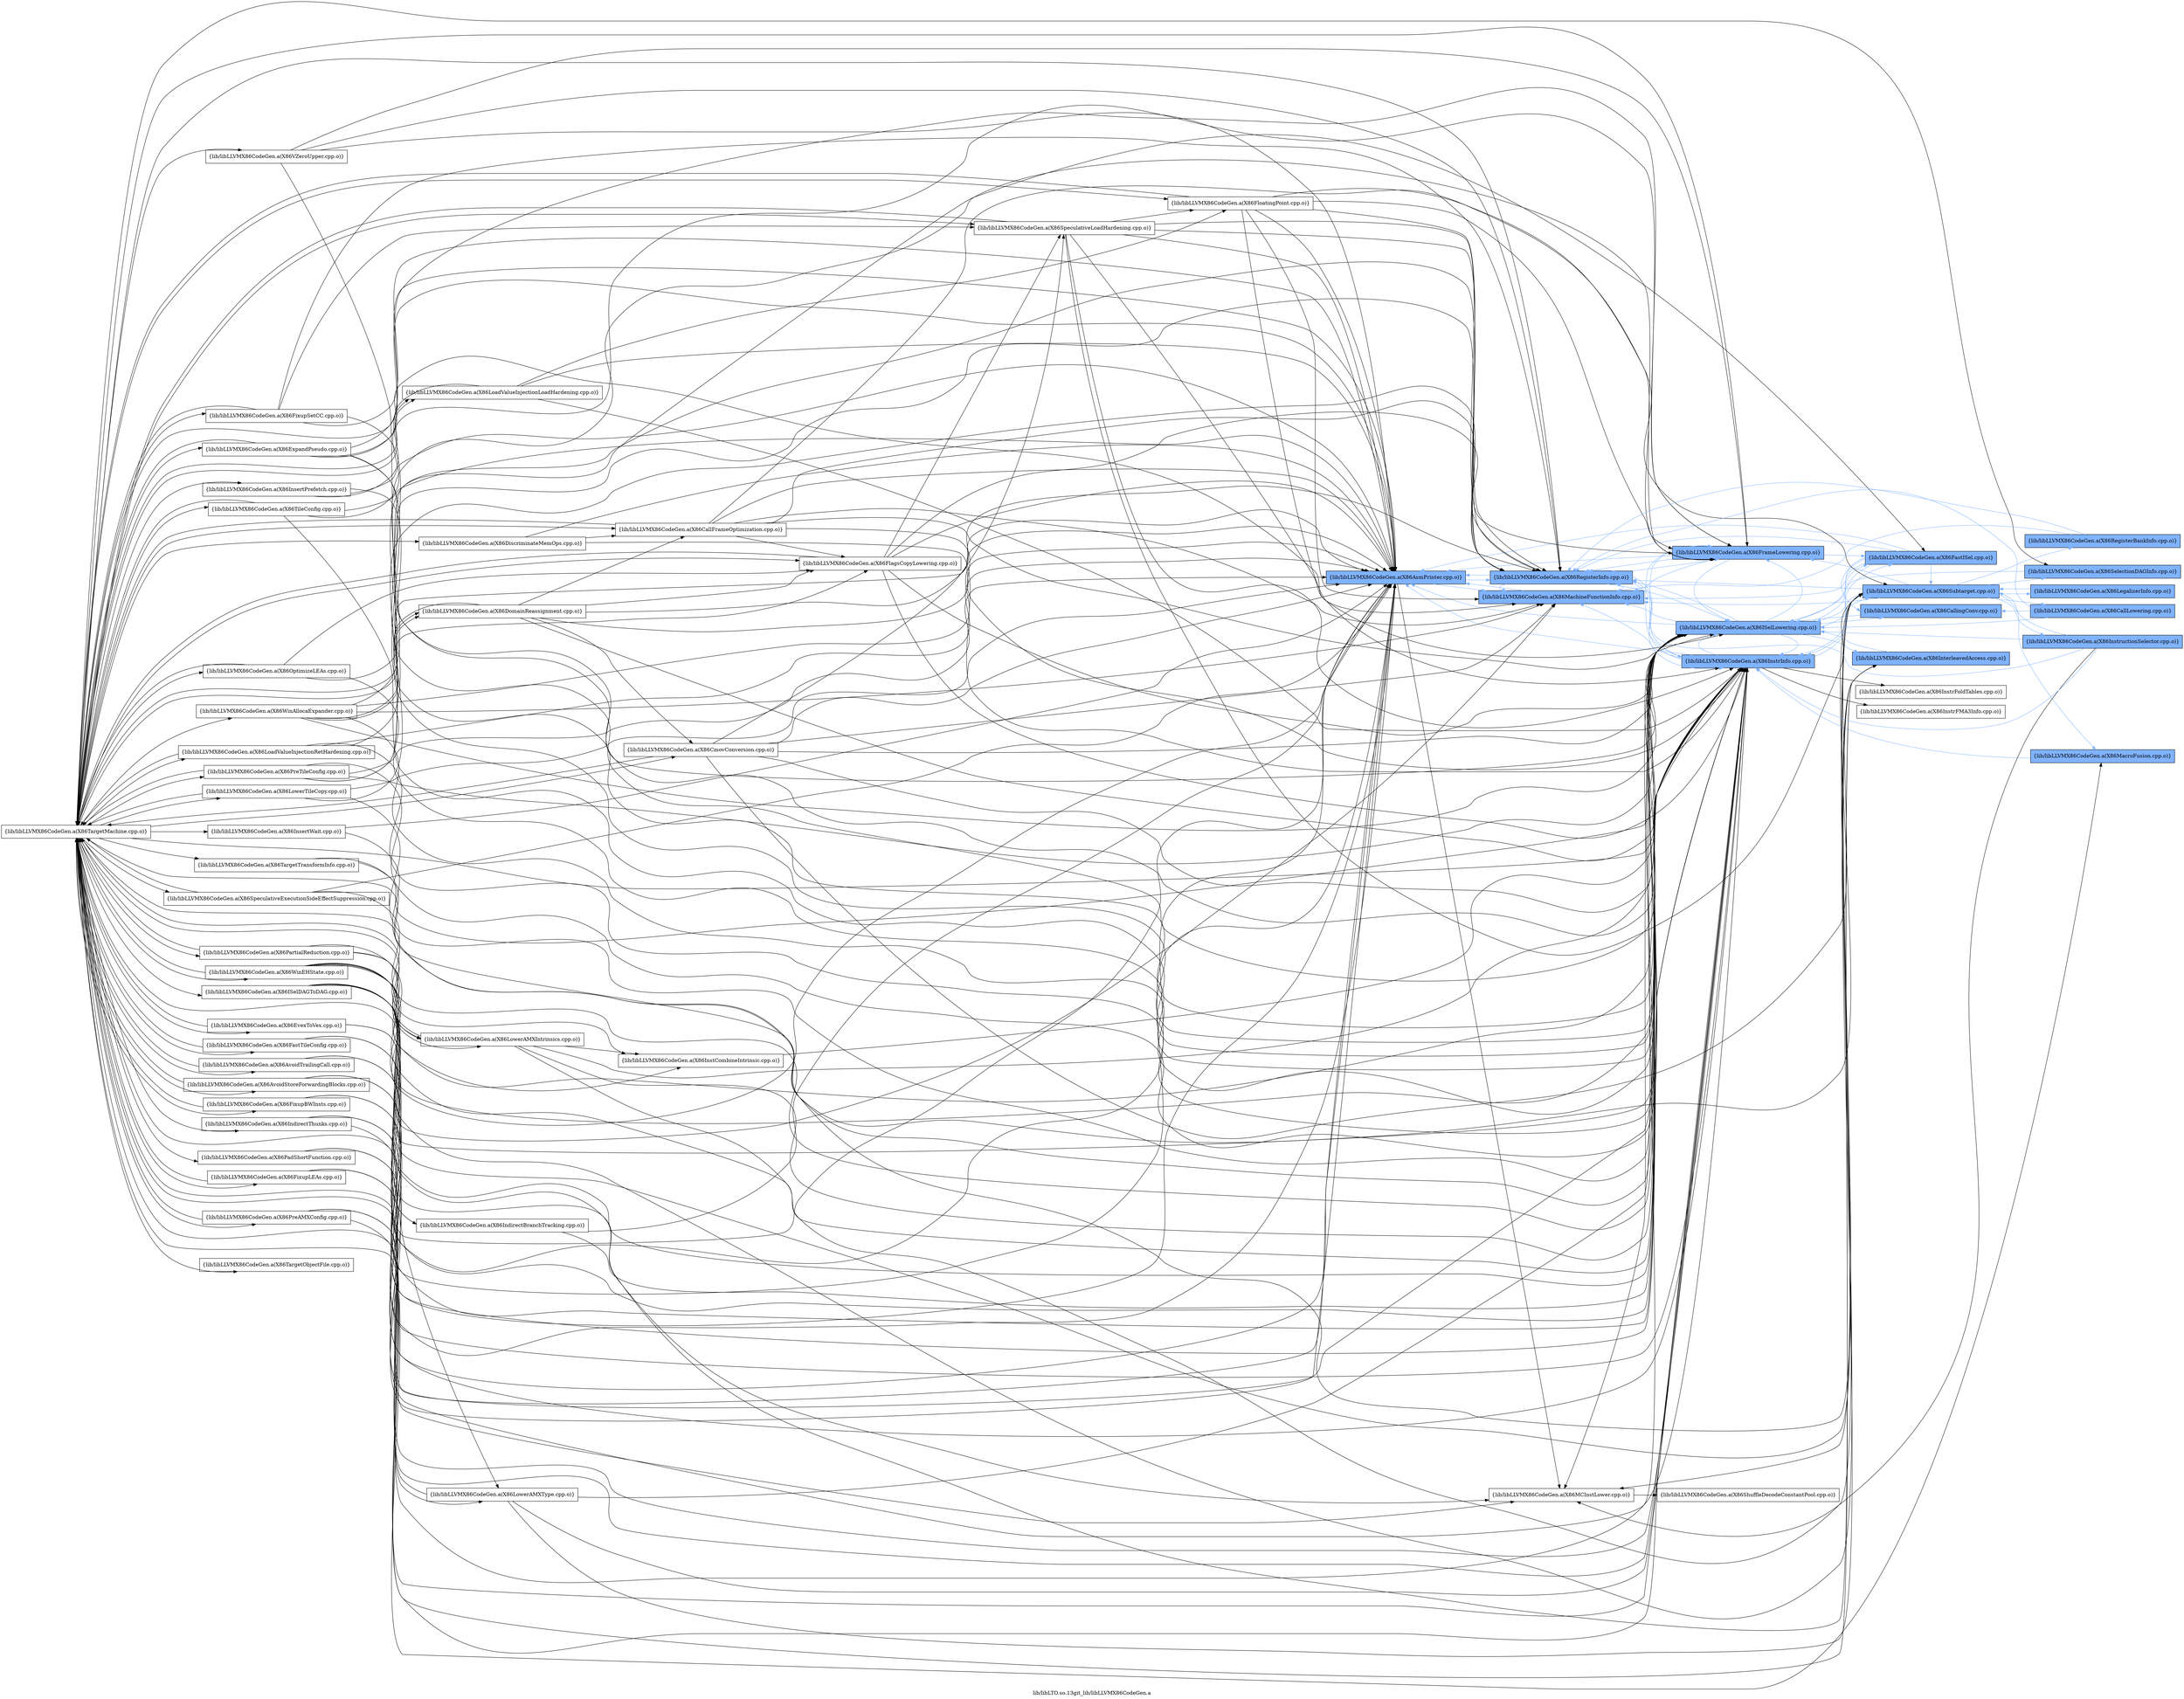 digraph "lib/libLTO.so.13git_lib/libLLVMX86CodeGen.a" {
	label="lib/libLTO.so.13git_lib/libLLVMX86CodeGen.a";
	rankdir=LR;
	{ rank=same; Node0x55881015bb48;  }
	{ rank=same; Node0x55881015be18; Node0x55881015c278; Node0x55881015d358;  }
	{ rank=same; Node0x55881014fd98; Node0x55881014e678; Node0x55881014f528; Node0x55881014dfe8;  }
	{ rank=same; Node0x55881014f258; Node0x558810151558; Node0x5588101519b8; Node0x558810150108; Node0x55881014d368; Node0x55881014e2b8;  }

	Node0x55881015bb48 [shape=record,shape=box,group=1,style=filled,fillcolor="0.600000 0.5 1",label="{lib/libLLVMX86CodeGen.a(X86AsmPrinter.cpp.o)}"];
	Node0x55881015bb48 -> Node0x55881015be18;
	Node0x55881015bb48 -> Node0x55881015c278[color="0.600000 0.5 1"];
	Node0x55881015bb48 -> Node0x55881015d358[color="0.600000 0.5 1"];
	Node0x558810158e48 [shape=record,shape=box,group=0,label="{lib/libLLVMX86CodeGen.a(X86TargetMachine.cpp.o)}"];
	Node0x558810158e48 -> Node0x55881015bb48;
	Node0x558810158e48 -> Node0x55881015be18;
	Node0x558810158e48 -> Node0x55881015d358;
	Node0x558810158e48 -> Node0x558810160328;
	Node0x558810158e48 -> Node0x558810160238;
	Node0x558810158e48 -> Node0x55881015f518;
	Node0x558810158e48 -> Node0x55881015f338;
	Node0x558810158e48 -> Node0x558810163758;
	Node0x558810158e48 -> Node0x558810163488;
	Node0x558810158e48 -> Node0x558810162d08;
	Node0x558810158e48 -> Node0x558810162588;
	Node0x558810158e48 -> Node0x558810161db8;
	Node0x558810158e48 -> Node0x558810161458;
	Node0x558810158e48 -> Node0x558810165eb8;
	Node0x558810158e48 -> Node0x55881014e678;
	Node0x558810158e48 -> Node0x55881014f528;
	Node0x558810158e48 -> Node0x55881014dfe8;
	Node0x558810158e48 -> Node0x558810150108;
	Node0x558810158e48 -> Node0x558810150d88;
	Node0x558810158e48 -> Node0x558810158678;
	Node0x558810158e48 -> Node0x5588101581c8;
	Node0x558810158e48 -> Node0x558810157548;
	Node0x558810158e48 -> Node0x558810157a98;
	Node0x558810158e48 -> Node0x55881015bdc8;
	Node0x558810158e48 -> Node0x55881015b0a8;
	Node0x558810158e48 -> Node0x558810162da8;
	Node0x558810158e48 -> Node0x5588101625d8;
	Node0x558810158e48 -> Node0x558810163438;
	Node0x558810158e48 -> Node0x558810161818;
	Node0x558810158e48 -> Node0x558810162538;
	Node0x558810158e48 -> Node0x558810161e08;
	Node0x558810158e48 -> Node0x558810142c88;
	Node0x558810158e48 -> Node0x558810142008;
	Node0x558810158e48 -> Node0x558810142698;
	Node0x558810158e48 -> Node0x558810141ab8;
	Node0x558810158e48 -> Node0x558810140c58;
	Node0x558810158e48 -> Node0x55881013fee8;
	Node0x558810158e48 -> Node0x55881013f128;
	Node0x558810158e48 -> Node0x55881013ee58;
	Node0x558810158e48 -> Node0x55881013e278;
	Node0x558810158e48 -> Node0x558810143098;
	Node0x558810158e48 -> Node0x558810142b48;
	Node0x558810158e48 -> Node0x558810141ec8;
	Node0x558810158e48 -> Node0x558810141c48;
	Node0x558810158e48 -> Node0x558810140fc8;
	Node0x558810158e48 -> Node0x558810140d98;
	Node0x558810158e48 -> Node0x5588101452f8;
	Node0x55881015be18 [shape=record,shape=box,group=0,label="{lib/libLLVMX86CodeGen.a(X86MCInstLower.cpp.o)}"];
	Node0x55881015be18 -> Node0x55881014fd98;
	Node0x55881015c278 [shape=record,shape=box,group=1,style=filled,fillcolor="0.600000 0.5 1",label="{lib/libLLVMX86CodeGen.a(X86MachineFunctionInfo.cpp.o)}"];
	Node0x55881015c278 -> Node0x55881015bb48[color="0.600000 0.5 1"];
	Node0x55881015c278 -> Node0x55881015d358[color="0.600000 0.5 1"];
	Node0x55881015d358 [shape=record,shape=box,group=1,style=filled,fillcolor="0.600000 0.5 1",label="{lib/libLLVMX86CodeGen.a(X86RegisterInfo.cpp.o)}"];
	Node0x55881015d358 -> Node0x55881015bb48[color="0.600000 0.5 1"];
	Node0x55881015d358 -> Node0x55881015c278[color="0.600000 0.5 1"];
	Node0x55881015d358 -> Node0x55881014e678[color="0.600000 0.5 1"];
	Node0x55881015d358 -> Node0x55881014f528[color="0.600000 0.5 1"];
	Node0x55881015d358 -> Node0x55881014dfe8[color="0.600000 0.5 1"];
	Node0x55881014fd98 [shape=record,shape=box,group=0,label="{lib/libLLVMX86CodeGen.a(X86ShuffleDecodeConstantPool.cpp.o)}"];
	Node0x55881014e678 [shape=record,shape=box,group=1,style=filled,fillcolor="0.600000 0.5 1",label="{lib/libLLVMX86CodeGen.a(X86ISelLowering.cpp.o)}"];
	Node0x55881014e678 -> Node0x55881015bb48[color="0.600000 0.5 1"];
	Node0x55881014e678 -> Node0x55881015be18;
	Node0x55881014e678 -> Node0x55881015c278[color="0.600000 0.5 1"];
	Node0x55881014e678 -> Node0x55881015d358[color="0.600000 0.5 1"];
	Node0x55881014e678 -> Node0x55881014f258[color="0.600000 0.5 1"];
	Node0x55881014e678 -> Node0x55881014f528[color="0.600000 0.5 1"];
	Node0x55881014e678 -> Node0x55881014dfe8[color="0.600000 0.5 1"];
	Node0x55881014e678 -> Node0x558810151558[color="0.600000 0.5 1"];
	Node0x55881014e678 -> Node0x5588101519b8[color="0.600000 0.5 1"];
	Node0x55881014e678 -> Node0x558810150108[color="0.600000 0.5 1"];
	Node0x55881014f528 [shape=record,shape=box,group=1,style=filled,fillcolor="0.600000 0.5 1",label="{lib/libLLVMX86CodeGen.a(X86InstrInfo.cpp.o)}"];
	Node0x55881014f528 -> Node0x55881015bb48[color="0.600000 0.5 1"];
	Node0x55881014f528 -> Node0x55881015c278[color="0.600000 0.5 1"];
	Node0x55881014f528 -> Node0x55881015d358[color="0.600000 0.5 1"];
	Node0x55881014f528 -> Node0x55881014e678[color="0.600000 0.5 1"];
	Node0x55881014f528 -> Node0x55881014f258[color="0.600000 0.5 1"];
	Node0x55881014f528 -> Node0x55881014d368;
	Node0x55881014f528 -> Node0x55881014dfe8[color="0.600000 0.5 1"];
	Node0x55881014f528 -> Node0x55881014e2b8;
	Node0x55881014dfe8 [shape=record,shape=box,group=1,style=filled,fillcolor="0.600000 0.5 1",label="{lib/libLLVMX86CodeGen.a(X86FrameLowering.cpp.o)}"];
	Node0x55881014dfe8 -> Node0x55881015bb48[color="0.600000 0.5 1"];
	Node0x55881014dfe8 -> Node0x55881015c278[color="0.600000 0.5 1"];
	Node0x55881014dfe8 -> Node0x55881015d358[color="0.600000 0.5 1"];
	Node0x55881014dfe8 -> Node0x55881014e678[color="0.600000 0.5 1"];
	Node0x55881014dfe8 -> Node0x55881014f258[color="0.600000 0.5 1"];
	Node0x55881014dfe8 -> Node0x55881014f528[color="0.600000 0.5 1"];
	Node0x55881014f258 [shape=record,shape=box,group=1,style=filled,fillcolor="0.600000 0.5 1",label="{lib/libLLVMX86CodeGen.a(X86FastISel.cpp.o)}"];
	Node0x55881014f258 -> Node0x55881015bb48[color="0.600000 0.5 1"];
	Node0x55881014f258 -> Node0x55881015c278[color="0.600000 0.5 1"];
	Node0x55881014f258 -> Node0x55881015d358[color="0.600000 0.5 1"];
	Node0x55881014f258 -> Node0x55881014e678[color="0.600000 0.5 1"];
	Node0x55881014f258 -> Node0x55881014f528[color="0.600000 0.5 1"];
	Node0x55881014f258 -> Node0x558810151558[color="0.600000 0.5 1"];
	Node0x55881014f258 -> Node0x558810150108[color="0.600000 0.5 1"];
	Node0x558810151558 [shape=record,shape=box,group=1,style=filled,fillcolor="0.600000 0.5 1",label="{lib/libLLVMX86CodeGen.a(X86CallingConv.cpp.o)}"];
	Node0x558810151558 -> Node0x55881014e678[color="0.600000 0.5 1"];
	Node0x5588101519b8 [shape=record,shape=box,group=1,style=filled,fillcolor="0.600000 0.5 1",label="{lib/libLLVMX86CodeGen.a(X86InterleavedAccess.cpp.o)}"];
	Node0x5588101519b8 -> Node0x55881014e678[color="0.600000 0.5 1"];
	Node0x558810150108 [shape=record,shape=box,group=1,style=filled,fillcolor="0.600000 0.5 1",label="{lib/libLLVMX86CodeGen.a(X86Subtarget.cpp.o)}"];
	Node0x558810150108 -> Node0x55881015be18;
	Node0x558810150108 -> Node0x55881015c278[color="0.600000 0.5 1"];
	Node0x558810150108 -> Node0x55881015d358[color="0.600000 0.5 1"];
	Node0x558810150108 -> Node0x55881014e678[color="0.600000 0.5 1"];
	Node0x558810150108 -> Node0x55881014f528[color="0.600000 0.5 1"];
	Node0x558810150108 -> Node0x55881014dfe8[color="0.600000 0.5 1"];
	Node0x558810150108 -> Node0x558810150d88[color="0.600000 0.5 1"];
	Node0x558810150108 -> Node0x55881014b1a8[color="0.600000 0.5 1"];
	Node0x558810150108 -> Node0x55881014a9d8[color="0.600000 0.5 1"];
	Node0x558810150108 -> Node0x55881014b6f8[color="0.600000 0.5 1"];
	Node0x558810150108 -> Node0x558810159398[color="0.600000 0.5 1"];
	Node0x558810150108 -> Node0x558810158678[color="0.600000 0.5 1"];
	Node0x55881014d368 [shape=record,shape=box,group=0,label="{lib/libLLVMX86CodeGen.a(X86InstrFoldTables.cpp.o)}"];
	Node0x55881014e2b8 [shape=record,shape=box,group=0,label="{lib/libLLVMX86CodeGen.a(X86InstrFMA3Info.cpp.o)}"];
	Node0x558810150d88 [shape=record,shape=box,group=1,style=filled,fillcolor="0.600000 0.5 1",label="{lib/libLLVMX86CodeGen.a(X86SelectionDAGInfo.cpp.o)}"];
	Node0x558810150d88 -> Node0x55881014e678[color="0.600000 0.5 1"];
	Node0x55881014b1a8 [shape=record,shape=box,group=1,style=filled,fillcolor="0.600000 0.5 1",label="{lib/libLLVMX86CodeGen.a(X86CallLowering.cpp.o)}"];
	Node0x55881014b1a8 -> Node0x55881015d358[color="0.600000 0.5 1"];
	Node0x55881014b1a8 -> Node0x55881014e678[color="0.600000 0.5 1"];
	Node0x55881014b1a8 -> Node0x558810151558[color="0.600000 0.5 1"];
	Node0x55881014a9d8 [shape=record,shape=box,group=1,style=filled,fillcolor="0.600000 0.5 1",label="{lib/libLLVMX86CodeGen.a(X86LegalizerInfo.cpp.o)}"];
	Node0x55881014a9d8 -> Node0x558810150108[color="0.600000 0.5 1"];
	Node0x55881014b6f8 [shape=record,shape=box,group=1,style=filled,fillcolor="0.600000 0.5 1",label="{lib/libLLVMX86CodeGen.a(X86RegisterBankInfo.cpp.o)}"];
	Node0x55881014b6f8 -> Node0x55881015c278[color="0.600000 0.5 1"];
	Node0x55881014b6f8 -> Node0x55881015d358[color="0.600000 0.5 1"];
	Node0x558810159398 [shape=record,shape=box,group=1,style=filled,fillcolor="0.600000 0.5 1",label="{lib/libLLVMX86CodeGen.a(X86InstructionSelector.cpp.o)}"];
	Node0x558810159398 -> Node0x55881015be18;
	Node0x558810159398 -> Node0x55881015d358[color="0.600000 0.5 1"];
	Node0x558810159398 -> Node0x55881014e678[color="0.600000 0.5 1"];
	Node0x558810159398 -> Node0x55881014f528[color="0.600000 0.5 1"];
	Node0x558810159398 -> Node0x558810150108[color="0.600000 0.5 1"];
	Node0x558810158678 [shape=record,shape=box,group=1,style=filled,fillcolor="0.600000 0.5 1",label="{lib/libLLVMX86CodeGen.a(X86MacroFusion.cpp.o)}"];
	Node0x558810158678 -> Node0x55881014f528[color="0.600000 0.5 1"];
	Node0x558810160328 [shape=record,shape=box,group=0,label="{lib/libLLVMX86CodeGen.a(X86ExpandPseudo.cpp.o)}"];
	Node0x558810160328 -> Node0x55881015bb48;
	Node0x558810160328 -> Node0x55881015c278;
	Node0x558810160328 -> Node0x55881014e678;
	Node0x558810160328 -> Node0x55881014f528;
	Node0x558810160328 -> Node0x55881014dfe8;
	Node0x558810160328 -> Node0x558810158e48;
	Node0x558810160238 [shape=record,shape=box,group=0,label="{lib/libLLVMX86CodeGen.a(X86LowerTileCopy.cpp.o)}"];
	Node0x558810160238 -> Node0x55881015bb48;
	Node0x558810160238 -> Node0x55881015d358;
	Node0x558810160238 -> Node0x55881014f528;
	Node0x558810160238 -> Node0x558810158e48;
	Node0x55881015f518 [shape=record,shape=box,group=0,label="{lib/libLLVMX86CodeGen.a(X86FloatingPoint.cpp.o)}"];
	Node0x55881015f518 -> Node0x55881015bb48;
	Node0x55881015f518 -> Node0x55881015c278;
	Node0x55881015f518 -> Node0x55881015d358;
	Node0x55881015f518 -> Node0x55881014f528;
	Node0x55881015f518 -> Node0x55881014dfe8;
	Node0x55881015f518 -> Node0x558810150108;
	Node0x55881015f518 -> Node0x558810158e48;
	Node0x55881015f338 [shape=record,shape=box,group=0,label="{lib/libLLVMX86CodeGen.a(X86LoadValueInjectionLoadHardening.cpp.o)}"];
	Node0x55881015f338 -> Node0x55881015bb48;
	Node0x55881015f338 -> Node0x55881015f518;
	Node0x55881015f338 -> Node0x55881014f528;
	Node0x55881015f338 -> Node0x558810158e48;
	Node0x558810163758 [shape=record,shape=box,group=0,label="{lib/libLLVMX86CodeGen.a(X86FastTileConfig.cpp.o)}"];
	Node0x558810163758 -> Node0x55881015bb48;
	Node0x558810163758 -> Node0x55881014f528;
	Node0x558810163758 -> Node0x558810158e48;
	Node0x558810163488 [shape=record,shape=box,group=0,label="{lib/libLLVMX86CodeGen.a(X86TileConfig.cpp.o)}"];
	Node0x558810163488 -> Node0x55881015bb48;
	Node0x558810163488 -> Node0x55881014f528;
	Node0x558810163488 -> Node0x55881014dfe8;
	Node0x558810163488 -> Node0x558810158e48;
	Node0x558810162d08 [shape=record,shape=box,group=0,label="{lib/libLLVMX86CodeGen.a(X86SpeculativeLoadHardening.cpp.o)}"];
	Node0x558810162d08 -> Node0x55881015bb48;
	Node0x558810162d08 -> Node0x55881015d358;
	Node0x558810162d08 -> Node0x55881015f518;
	Node0x558810162d08 -> Node0x55881014e678;
	Node0x558810162d08 -> Node0x55881014f528;
	Node0x558810162d08 -> Node0x55881014dfe8;
	Node0x558810162d08 -> Node0x558810150108;
	Node0x558810162d08 -> Node0x558810158e48;
	Node0x558810162588 [shape=record,shape=box,group=0,label="{lib/libLLVMX86CodeGen.a(X86FlagsCopyLowering.cpp.o)}"];
	Node0x558810162588 -> Node0x55881015bb48;
	Node0x558810162588 -> Node0x55881015d358;
	Node0x558810162588 -> Node0x558810162d08;
	Node0x558810162588 -> Node0x55881014e678;
	Node0x558810162588 -> Node0x55881014f528;
	Node0x558810162588 -> Node0x558810158e48;
	Node0x558810161db8 [shape=record,shape=box,group=0,label="{lib/libLLVMX86CodeGen.a(X86FixupSetCC.cpp.o)}"];
	Node0x558810161db8 -> Node0x55881015bb48;
	Node0x558810161db8 -> Node0x55881015d358;
	Node0x558810161db8 -> Node0x558810162d08;
	Node0x558810161db8 -> Node0x55881014f528;
	Node0x558810161db8 -> Node0x558810158e48;
	Node0x558810161458 [shape=record,shape=box,group=0,label="{lib/libLLVMX86CodeGen.a(X86OptimizeLEAs.cpp.o)}"];
	Node0x558810161458 -> Node0x55881015bb48;
	Node0x558810161458 -> Node0x558810162588;
	Node0x558810161458 -> Node0x55881014f528;
	Node0x558810161458 -> Node0x558810158e48;
	Node0x558810165eb8 [shape=record,shape=box,group=0,label="{lib/libLLVMX86CodeGen.a(X86CallFrameOptimization.cpp.o)}"];
	Node0x558810165eb8 -> Node0x55881015bb48;
	Node0x558810165eb8 -> Node0x55881015c278;
	Node0x558810165eb8 -> Node0x55881015d358;
	Node0x558810165eb8 -> Node0x558810162588;
	Node0x558810165eb8 -> Node0x55881014e678;
	Node0x558810165eb8 -> Node0x55881014f528;
	Node0x558810165eb8 -> Node0x55881014dfe8;
	Node0x558810165eb8 -> Node0x558810158e48;
	Node0x5588101581c8 [shape=record,shape=box,group=0,label="{lib/libLLVMX86CodeGen.a(X86InstCombineIntrinsic.cpp.o)}"];
	Node0x5588101581c8 -> Node0x55881014e678;
	Node0x558810157548 [shape=record,shape=box,group=0,label="{lib/libLLVMX86CodeGen.a(X86SpeculativeExecutionSideEffectSuppression.cpp.o)}"];
	Node0x558810157548 -> Node0x55881015bb48;
	Node0x558810157548 -> Node0x55881014f528;
	Node0x558810157548 -> Node0x558810158e48;
	Node0x558810157a98 [shape=record,shape=box,group=0,label="{lib/libLLVMX86CodeGen.a(X86IndirectThunks.cpp.o)}"];
	Node0x558810157a98 -> Node0x55881015bb48;
	Node0x558810157a98 -> Node0x55881014e678;
	Node0x558810157a98 -> Node0x55881014f528;
	Node0x55881015bdc8 [shape=record,shape=box,group=0,label="{lib/libLLVMX86CodeGen.a(X86LoadValueInjectionRetHardening.cpp.o)}"];
	Node0x55881015bdc8 -> Node0x55881015bb48;
	Node0x55881015bdc8 -> Node0x55881015d358;
	Node0x55881015bdc8 -> Node0x55881014f528;
	Node0x55881015bdc8 -> Node0x558810158e48;
	Node0x55881015b0a8 [shape=record,shape=box,group=0,label="{lib/libLLVMX86CodeGen.a(X86AvoidTrailingCall.cpp.o)}"];
	Node0x55881015b0a8 -> Node0x55881015bb48;
	Node0x55881015b0a8 -> Node0x55881014f528;
	Node0x55881015b0a8 -> Node0x558810158e48;
	Node0x558810162da8 [shape=record,shape=box,group=0,label="{lib/libLLVMX86CodeGen.a(X86AvoidStoreForwardingBlocks.cpp.o)}"];
	Node0x558810162da8 -> Node0x55881015bb48;
	Node0x558810162da8 -> Node0x55881014f528;
	Node0x558810162da8 -> Node0x558810158e48;
	Node0x5588101625d8 [shape=record,shape=box,group=0,label="{lib/libLLVMX86CodeGen.a(X86PreTileConfig.cpp.o)}"];
	Node0x5588101625d8 -> Node0x55881015bb48;
	Node0x5588101625d8 -> Node0x55881015d358;
	Node0x5588101625d8 -> Node0x55881014e678;
	Node0x5588101625d8 -> Node0x55881014f258;
	Node0x5588101625d8 -> Node0x55881014f528;
	Node0x5588101625d8 -> Node0x558810158e48;
	Node0x558810163438 [shape=record,shape=box,group=0,label="{lib/libLLVMX86CodeGen.a(X86CmovConversion.cpp.o)}"];
	Node0x558810163438 -> Node0x55881015bb48;
	Node0x558810163438 -> Node0x55881015c278;
	Node0x558810163438 -> Node0x558810162d08;
	Node0x558810163438 -> Node0x55881014e678;
	Node0x558810163438 -> Node0x55881014f528;
	Node0x558810163438 -> Node0x558810150108;
	Node0x558810163438 -> Node0x558810158e48;
	Node0x558810161818 [shape=record,shape=box,group=0,label="{lib/libLLVMX86CodeGen.a(X86ISelDAGToDAG.cpp.o)}"];
	Node0x558810161818 -> Node0x55881015bb48;
	Node0x558810161818 -> Node0x55881015be18;
	Node0x558810161818 -> Node0x55881015c278;
	Node0x558810161818 -> Node0x55881014e678;
	Node0x558810161818 -> Node0x55881014f528;
	Node0x558810161818 -> Node0x558810150108;
	Node0x558810161818 -> Node0x558810162538;
	Node0x558810162538 [shape=record,shape=box,group=0,label="{lib/libLLVMX86CodeGen.a(X86IndirectBranchTracking.cpp.o)}"];
	Node0x558810162538 -> Node0x55881015bb48;
	Node0x558810162538 -> Node0x55881014f528;
	Node0x558810161e08 [shape=record,shape=box,group=0,label="{lib/libLLVMX86CodeGen.a(X86EvexToVex.cpp.o)}"];
	Node0x558810161e08 -> Node0x55881015bb48;
	Node0x558810161e08 -> Node0x55881014f528;
	Node0x558810161e08 -> Node0x558810158e48;
	Node0x558810142c88 [shape=record,shape=box,group=0,label="{lib/libLLVMX86CodeGen.a(X86DiscriminateMemOps.cpp.o)}"];
	Node0x558810142c88 -> Node0x55881015bb48;
	Node0x558810142c88 -> Node0x558810165eb8;
	Node0x558810142c88 -> Node0x55881014f528;
	Node0x558810142008 [shape=record,shape=box,group=0,label="{lib/libLLVMX86CodeGen.a(X86InsertPrefetch.cpp.o)}"];
	Node0x558810142008 -> Node0x55881015bb48;
	Node0x558810142008 -> Node0x55881015f338;
	Node0x558810142008 -> Node0x55881014f528;
	Node0x558810142698 [shape=record,shape=box,group=0,label="{lib/libLLVMX86CodeGen.a(X86FixupBWInsts.cpp.o)}"];
	Node0x558810142698 -> Node0x55881015bb48;
	Node0x558810142698 -> Node0x55881014f528;
	Node0x558810142698 -> Node0x558810158e48;
	Node0x558810141ab8 [shape=record,shape=box,group=0,label="{lib/libLLVMX86CodeGen.a(X86PadShortFunction.cpp.o)}"];
	Node0x558810141ab8 -> Node0x55881015bb48;
	Node0x558810141ab8 -> Node0x55881014f528;
	Node0x558810140c58 [shape=record,shape=box,group=0,label="{lib/libLLVMX86CodeGen.a(X86FixupLEAs.cpp.o)}"];
	Node0x558810140c58 -> Node0x55881015bb48;
	Node0x558810140c58 -> Node0x55881014f528;
	Node0x558810140c58 -> Node0x558810158e48;
	Node0x55881013fee8 [shape=record,shape=box,group=0,label="{lib/libLLVMX86CodeGen.a(X86LowerAMXIntrinsics.cpp.o)}"];
	Node0x55881013fee8 -> Node0x55881014e678;
	Node0x55881013fee8 -> Node0x55881014f528;
	Node0x55881013fee8 -> Node0x5588101519b8;
	Node0x55881013fee8 -> Node0x558810158e48;
	Node0x55881013fee8 -> Node0x5588101581c8;
	Node0x55881013f128 [shape=record,shape=box,group=0,label="{lib/libLLVMX86CodeGen.a(X86LowerAMXType.cpp.o)}"];
	Node0x55881013f128 -> Node0x55881014e678;
	Node0x55881013f128 -> Node0x55881014f528;
	Node0x55881013f128 -> Node0x5588101519b8;
	Node0x55881013f128 -> Node0x558810158e48;
	Node0x55881013ee58 [shape=record,shape=box,group=0,label="{lib/libLLVMX86CodeGen.a(X86PreAMXConfig.cpp.o)}"];
	Node0x55881013ee58 -> Node0x55881014e678;
	Node0x55881013ee58 -> Node0x55881014f528;
	Node0x55881013ee58 -> Node0x5588101519b8;
	Node0x55881013ee58 -> Node0x558810158e48;
	Node0x55881013e278 [shape=record,shape=box,group=0,label="{lib/libLLVMX86CodeGen.a(X86DomainReassignment.cpp.o)}"];
	Node0x55881013e278 -> Node0x55881015bb48;
	Node0x55881013e278 -> Node0x55881015d358;
	Node0x55881013e278 -> Node0x558810162588;
	Node0x55881013e278 -> Node0x558810165eb8;
	Node0x55881013e278 -> Node0x55881014f528;
	Node0x55881013e278 -> Node0x558810158e48;
	Node0x55881013e278 -> Node0x558810163438;
	Node0x558810143098 [shape=record,shape=box,group=0,label="{lib/libLLVMX86CodeGen.a(X86PartialReduction.cpp.o)}"];
	Node0x558810143098 -> Node0x55881014e678;
	Node0x558810143098 -> Node0x55881014f528;
	Node0x558810143098 -> Node0x5588101519b8;
	Node0x558810143098 -> Node0x558810158e48;
	Node0x558810143098 -> Node0x55881013fee8;
	Node0x558810142b48 [shape=record,shape=box,group=0,label="{lib/libLLVMX86CodeGen.a(X86TargetObjectFile.cpp.o)}"];
	Node0x558810141ec8 [shape=record,shape=box,group=0,label="{lib/libLLVMX86CodeGen.a(X86TargetTransformInfo.cpp.o)}"];
	Node0x558810141ec8 -> Node0x55881014e678;
	Node0x558810141ec8 -> Node0x558810150108;
	Node0x558810141c48 [shape=record,shape=box,group=0,label="{lib/libLLVMX86CodeGen.a(X86VZeroUpper.cpp.o)}"];
	Node0x558810141c48 -> Node0x55881015bb48;
	Node0x558810141c48 -> Node0x55881015d358;
	Node0x558810141c48 -> Node0x55881014f528;
	Node0x558810141c48 -> Node0x55881014dfe8;
	Node0x558810140fc8 [shape=record,shape=box,group=0,label="{lib/libLLVMX86CodeGen.a(X86WinAllocaExpander.cpp.o)}"];
	Node0x558810140fc8 -> Node0x55881015bb48;
	Node0x558810140fc8 -> Node0x55881015c278;
	Node0x558810140fc8 -> Node0x558810162588;
	Node0x558810140fc8 -> Node0x55881014e678;
	Node0x558810140fc8 -> Node0x55881014f528;
	Node0x558810140fc8 -> Node0x55881014dfe8;
	Node0x558810140fc8 -> Node0x55881013e278;
	Node0x558810140d98 [shape=record,shape=box,group=0,label="{lib/libLLVMX86CodeGen.a(X86WinEHState.cpp.o)}"];
	Node0x558810140d98 -> Node0x55881014e678;
	Node0x558810140d98 -> Node0x5588101519b8;
	Node0x558810140d98 -> Node0x558810158e48;
	Node0x558810140d98 -> Node0x5588101581c8;
	Node0x558810140d98 -> Node0x55881013fee8;
	Node0x558810140d98 -> Node0x55881013f128;
	Node0x5588101452f8 [shape=record,shape=box,group=0,label="{lib/libLLVMX86CodeGen.a(X86InsertWait.cpp.o)}"];
	Node0x5588101452f8 -> Node0x55881015bb48;
	Node0x5588101452f8 -> Node0x55881014f528;
}
